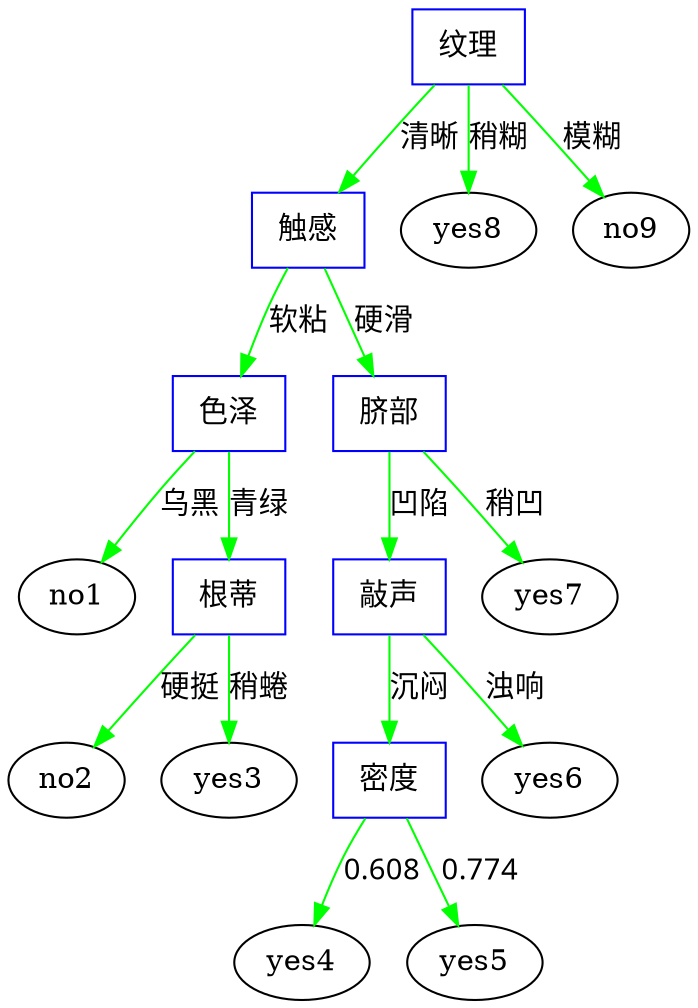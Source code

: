 strict digraph  {
	纹理	 [color=blue,
		fontname="Microsoft YaHei UI",
		shape=record];
	触感	 [color=blue,
		fontname="Microsoft YaHei UI",
		shape=record];
	纹理 -> 触感	 [color=green,
		fontname="Microsoft YaHei UI",
		label=清晰,
		labelfontsize=5,
		len=1.5];
	纹理 -> yes8	 [color=green,
		fontname="Microsoft YaHei UI",
		label=稍糊,
		labelfontsize=5,
		len=1.5];
	纹理 -> no9	 [color=green,
		fontname="Microsoft YaHei UI",
		label=模糊,
		labelfontsize=5,
		len=1.5];
	色泽	 [color=blue,
		fontname="Microsoft YaHei UI",
		shape=record];
	触感 -> 色泽	 [color=green,
		fontname="Microsoft YaHei UI",
		label=软粘,
		labelfontsize=5,
		len=1.5];
	脐部	 [color=blue,
		fontname="Microsoft YaHei UI",
		shape=record];
	触感 -> 脐部	 [color=green,
		fontname="Microsoft YaHei UI",
		label=硬滑,
		labelfontsize=5,
		len=1.5];
	色泽 -> no1	 [color=green,
		fontname="Microsoft YaHei UI",
		label=乌黑,
		labelfontsize=5,
		len=1.5];
	根蒂	 [color=blue,
		fontname="Microsoft YaHei UI",
		shape=record];
	色泽 -> 根蒂	 [color=green,
		fontname="Microsoft YaHei UI",
		label=青绿,
		labelfontsize=5,
		len=1.5];
	根蒂 -> no2	 [color=green,
		fontname="Microsoft YaHei UI",
		label=硬挺,
		labelfontsize=5,
		len=1.5];
	根蒂 -> yes3	 [color=green,
		fontname="Microsoft YaHei UI",
		label=稍蜷,
		labelfontsize=5,
		len=1.5];
	敲声	 [color=blue,
		fontname="Microsoft YaHei UI",
		shape=record];
	脐部 -> 敲声	 [color=green,
		fontname="Microsoft YaHei UI",
		label=凹陷,
		labelfontsize=5,
		len=1.5];
	脐部 -> yes7	 [color=green,
		fontname="Microsoft YaHei UI",
		label=稍凹,
		labelfontsize=5,
		len=1.5];
	密度	 [color=blue,
		fontname="Microsoft YaHei UI",
		shape=record];
	敲声 -> 密度	 [color=green,
		fontname="Microsoft YaHei UI",
		label=沉闷,
		labelfontsize=5,
		len=1.5];
	敲声 -> yes6	 [color=green,
		fontname="Microsoft YaHei UI",
		label=浊响,
		labelfontsize=5,
		len=1.5];
	密度 -> yes4	 [color=green,
		fontname="Microsoft YaHei UI",
		label=0.608,
		labelfontsize=5,
		len=1.5];
	密度 -> yes5	 [color=green,
		fontname="Microsoft YaHei UI",
		label=0.774,
		labelfontsize=5,
		len=1.5];
}
